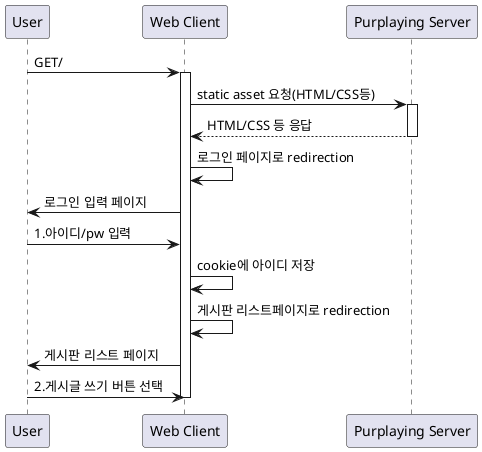 @startuml
participant User
participant "Web Client" as C
participant "Purplaying Server" as S

User -> C:GET/
activate C

C-> S:static asset 요청(HTML/CSS등)
activate S
S-->C:HTML/CSS 등 응답
deactivate S

C->C:로그인 페이지로 redirection
C->User:로그인 입력 페이지

User -> C: 1.아이디/pw 입력
C -> C:cookie에 아이디 저장
C -> C:게시판 리스트페이지로 redirection

C -> User:게시판 리스트 페이지
User-> C:2.게시글 쓰기 버튼 선택



deactivate C


@enduml